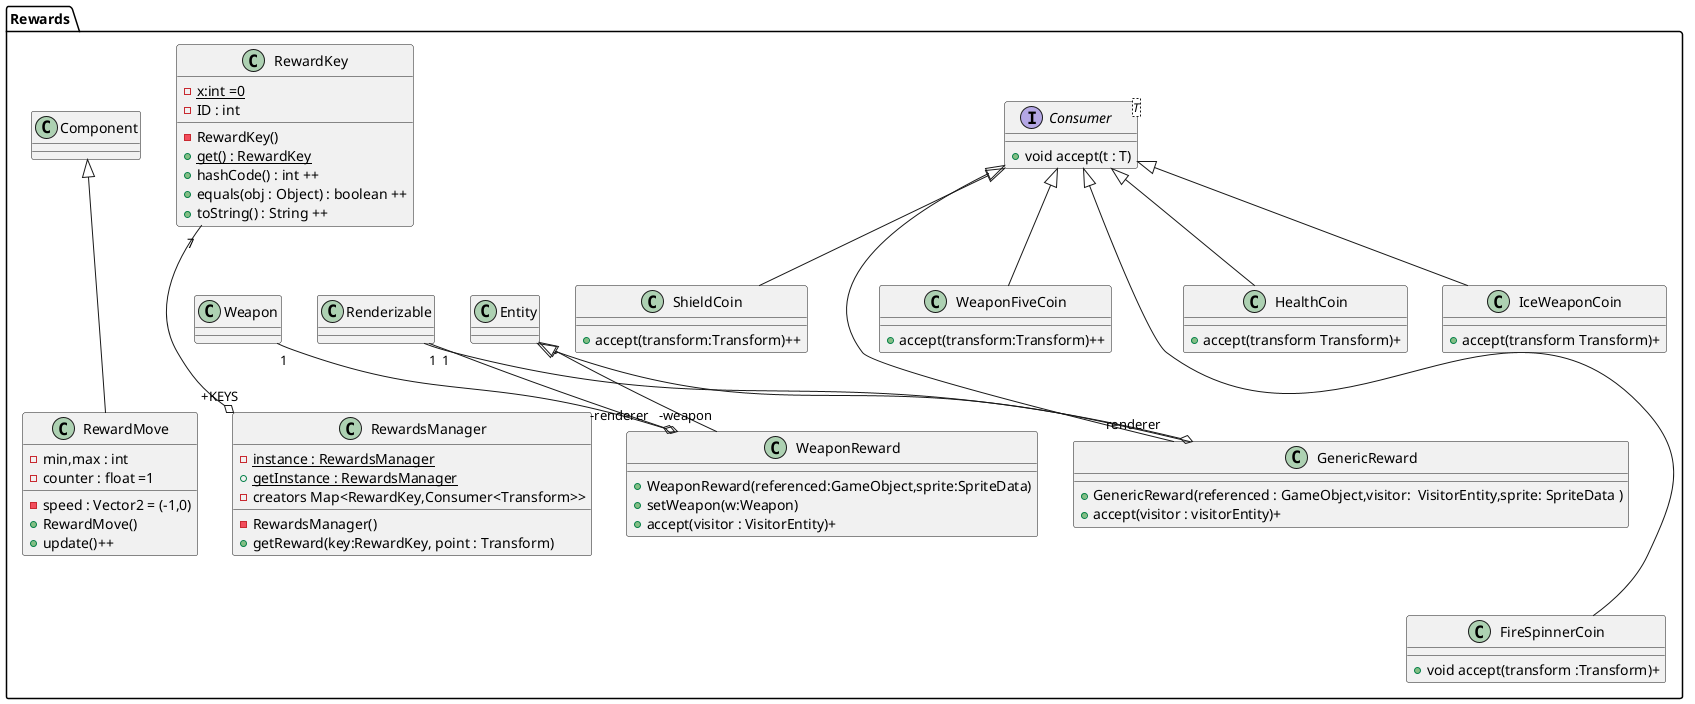 @startuml

package Rewards{
    interface Consumer<T>{
        +void accept(t : T)
    }
    Consumer <|---- FireSpinnerCoin
    class FireSpinnerCoin{
        +void accept(transform :Transform)+
    }

    Consumer <|--- GenericReward
    Renderizable "1" -o "renderer" GenericReward
    Entity <|-- GenericReward
    class GenericReward{

        +GenericReward(referenced : GameObject,visitor:  VisitorEntity,sprite: SpriteData )
        +accept(visitor : visitorEntity)+

    }
    Consumer <|-- HealthCoin
    class HealthCoin{

        +accept(transform Transform)+

    }

    Consumer <|-- IceWeaponCoin
    class IceWeaponCoin{

        +accept(transform Transform)+

    }

    class RewardKey{
        -{static} x:int =0
        - ID : int
        - RewardKey()
        + {static} get() : RewardKey
        + hashCode() : int ++
        + equals(obj : Object) : boolean ++
        + toString() : String ++
    }

    Component <|--- RewardMove
    class RewardMove{
        -min,max : int
        -counter : float =1
        -speed : Vector2 = (-1,0)
        +RewardMove()
        + update()++
    }


    RewardKey "7" ---o "+KEYS" RewardsManager


    class RewardsManager{
        -{static} instance : RewardsManager
        +{static} getInstance : RewardsManager
        - creators Map<RewardKey,Consumer<Transform>>
        - RewardsManager()
        + getReward(key:RewardKey, point : Transform)

    }

    Consumer <|-- ShieldCoin
    class ShieldCoin{
        +accept(transform:Transform)++
    }

    Consumer <|-- WeaponFiveCoin

    class WeaponFiveCoin{
        +accept(transform:Transform)++
    }

    Entity <|-- WeaponReward
    Weapon "1" --o "-weapon" WeaponReward
    Renderizable "1" --o "-renderer" WeaponReward

    class WeaponReward{
        +WeaponReward(referenced:GameObject,sprite:SpriteData)
        +setWeapon(w:Weapon)
        +accept(visitor : VisitorEntity)+
    }


}


@enduml
